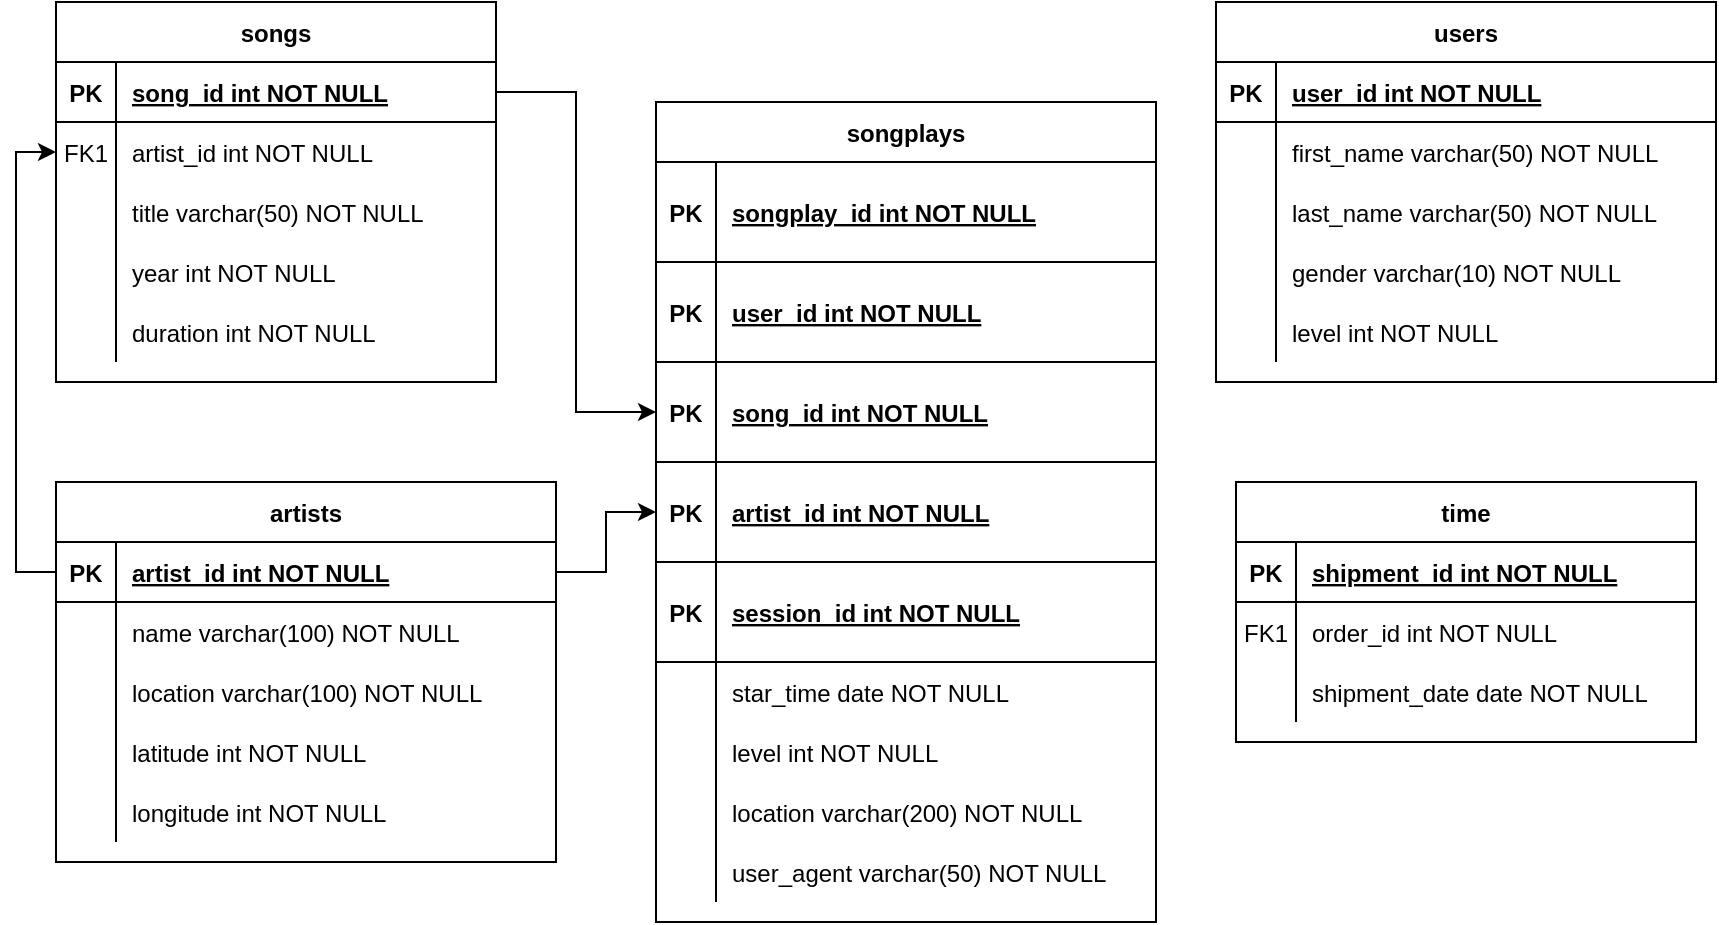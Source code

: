 <mxfile version="14.8.1" type="github">
  <diagram id="R2lEEEUBdFMjLlhIrx00" name="Page-1">
    <mxGraphModel dx="1718" dy="482" grid="1" gridSize="10" guides="1" tooltips="1" connect="1" arrows="1" fold="1" page="1" pageScale="1" pageWidth="850" pageHeight="1100" math="0" shadow="0" extFonts="Permanent Marker^https://fonts.googleapis.com/css?family=Permanent+Marker">
      <root>
        <mxCell id="0" />
        <mxCell id="1" parent="0" />
        <mxCell id="C-vyLk0tnHw3VtMMgP7b-2" value="songplays" style="shape=table;startSize=30;container=1;collapsible=1;childLayout=tableLayout;fixedRows=1;rowLines=0;fontStyle=1;align=center;resizeLast=1;" parent="1" vertex="1">
          <mxGeometry x="310" y="70" width="250" height="410" as="geometry" />
        </mxCell>
        <mxCell id="C-vyLk0tnHw3VtMMgP7b-3" value="" style="shape=partialRectangle;collapsible=0;dropTarget=0;pointerEvents=0;fillColor=none;points=[[0,0.5],[1,0.5]];portConstraint=eastwest;top=0;left=0;right=0;bottom=1;" parent="C-vyLk0tnHw3VtMMgP7b-2" vertex="1">
          <mxGeometry y="30" width="250" height="50" as="geometry" />
        </mxCell>
        <mxCell id="C-vyLk0tnHw3VtMMgP7b-4" value="PK" style="shape=partialRectangle;overflow=hidden;connectable=0;fillColor=none;top=0;left=0;bottom=0;right=0;fontStyle=1;" parent="C-vyLk0tnHw3VtMMgP7b-3" vertex="1">
          <mxGeometry width="30" height="50" as="geometry" />
        </mxCell>
        <mxCell id="C-vyLk0tnHw3VtMMgP7b-5" value="songplay_id int NOT NULL " style="shape=partialRectangle;overflow=hidden;connectable=0;fillColor=none;top=0;left=0;bottom=0;right=0;align=left;spacingLeft=6;fontStyle=5;" parent="C-vyLk0tnHw3VtMMgP7b-3" vertex="1">
          <mxGeometry x="30" width="220" height="50" as="geometry" />
        </mxCell>
        <mxCell id="Q3XUmXr7-P7qxbXvCSI5-62" value="" style="shape=partialRectangle;collapsible=0;dropTarget=0;pointerEvents=0;fillColor=none;points=[[0,0.5],[1,0.5]];portConstraint=eastwest;top=0;left=0;right=0;bottom=1;" vertex="1" parent="C-vyLk0tnHw3VtMMgP7b-2">
          <mxGeometry y="80" width="250" height="50" as="geometry" />
        </mxCell>
        <mxCell id="Q3XUmXr7-P7qxbXvCSI5-63" value="PK" style="shape=partialRectangle;overflow=hidden;connectable=0;fillColor=none;top=0;left=0;bottom=0;right=0;fontStyle=1;" vertex="1" parent="Q3XUmXr7-P7qxbXvCSI5-62">
          <mxGeometry width="30" height="50" as="geometry" />
        </mxCell>
        <mxCell id="Q3XUmXr7-P7qxbXvCSI5-64" value="user_id int NOT NULL " style="shape=partialRectangle;overflow=hidden;connectable=0;fillColor=none;top=0;left=0;bottom=0;right=0;align=left;spacingLeft=6;fontStyle=5;" vertex="1" parent="Q3XUmXr7-P7qxbXvCSI5-62">
          <mxGeometry x="30" width="220" height="50" as="geometry" />
        </mxCell>
        <mxCell id="Q3XUmXr7-P7qxbXvCSI5-59" value="" style="shape=partialRectangle;collapsible=0;dropTarget=0;pointerEvents=0;fillColor=none;points=[[0,0.5],[1,0.5]];portConstraint=eastwest;top=0;left=0;right=0;bottom=1;" vertex="1" parent="C-vyLk0tnHw3VtMMgP7b-2">
          <mxGeometry y="130" width="250" height="50" as="geometry" />
        </mxCell>
        <mxCell id="Q3XUmXr7-P7qxbXvCSI5-60" value="PK" style="shape=partialRectangle;overflow=hidden;connectable=0;fillColor=none;top=0;left=0;bottom=0;right=0;fontStyle=1;" vertex="1" parent="Q3XUmXr7-P7qxbXvCSI5-59">
          <mxGeometry width="30" height="50" as="geometry" />
        </mxCell>
        <mxCell id="Q3XUmXr7-P7qxbXvCSI5-61" value="song_id int NOT NULL " style="shape=partialRectangle;overflow=hidden;connectable=0;fillColor=none;top=0;left=0;bottom=0;right=0;align=left;spacingLeft=6;fontStyle=5;" vertex="1" parent="Q3XUmXr7-P7qxbXvCSI5-59">
          <mxGeometry x="30" width="220" height="50" as="geometry" />
        </mxCell>
        <mxCell id="Q3XUmXr7-P7qxbXvCSI5-56" value="" style="shape=partialRectangle;collapsible=0;dropTarget=0;pointerEvents=0;fillColor=none;points=[[0,0.5],[1,0.5]];portConstraint=eastwest;top=0;left=0;right=0;bottom=1;" vertex="1" parent="C-vyLk0tnHw3VtMMgP7b-2">
          <mxGeometry y="180" width="250" height="50" as="geometry" />
        </mxCell>
        <mxCell id="Q3XUmXr7-P7qxbXvCSI5-57" value="PK" style="shape=partialRectangle;overflow=hidden;connectable=0;fillColor=none;top=0;left=0;bottom=0;right=0;fontStyle=1;" vertex="1" parent="Q3XUmXr7-P7qxbXvCSI5-56">
          <mxGeometry width="30" height="50" as="geometry" />
        </mxCell>
        <mxCell id="Q3XUmXr7-P7qxbXvCSI5-58" value="artist_id int NOT NULL " style="shape=partialRectangle;overflow=hidden;connectable=0;fillColor=none;top=0;left=0;bottom=0;right=0;align=left;spacingLeft=6;fontStyle=5;" vertex="1" parent="Q3XUmXr7-P7qxbXvCSI5-56">
          <mxGeometry x="30" width="220" height="50" as="geometry" />
        </mxCell>
        <mxCell id="Q3XUmXr7-P7qxbXvCSI5-53" value="" style="shape=partialRectangle;collapsible=0;dropTarget=0;pointerEvents=0;fillColor=none;points=[[0,0.5],[1,0.5]];portConstraint=eastwest;top=0;left=0;right=0;bottom=1;" vertex="1" parent="C-vyLk0tnHw3VtMMgP7b-2">
          <mxGeometry y="230" width="250" height="50" as="geometry" />
        </mxCell>
        <mxCell id="Q3XUmXr7-P7qxbXvCSI5-54" value="PK" style="shape=partialRectangle;overflow=hidden;connectable=0;fillColor=none;top=0;left=0;bottom=0;right=0;fontStyle=1;" vertex="1" parent="Q3XUmXr7-P7qxbXvCSI5-53">
          <mxGeometry width="30" height="50" as="geometry" />
        </mxCell>
        <mxCell id="Q3XUmXr7-P7qxbXvCSI5-55" value="session_id int NOT NULL " style="shape=partialRectangle;overflow=hidden;connectable=0;fillColor=none;top=0;left=0;bottom=0;right=0;align=left;spacingLeft=6;fontStyle=5;" vertex="1" parent="Q3XUmXr7-P7qxbXvCSI5-53">
          <mxGeometry x="30" width="220" height="50" as="geometry" />
        </mxCell>
        <mxCell id="C-vyLk0tnHw3VtMMgP7b-9" value="" style="shape=partialRectangle;collapsible=0;dropTarget=0;pointerEvents=0;fillColor=none;points=[[0,0.5],[1,0.5]];portConstraint=eastwest;top=0;left=0;right=0;bottom=0;" parent="C-vyLk0tnHw3VtMMgP7b-2" vertex="1">
          <mxGeometry y="280" width="250" height="30" as="geometry" />
        </mxCell>
        <mxCell id="C-vyLk0tnHw3VtMMgP7b-10" value="" style="shape=partialRectangle;overflow=hidden;connectable=0;fillColor=none;top=0;left=0;bottom=0;right=0;" parent="C-vyLk0tnHw3VtMMgP7b-9" vertex="1">
          <mxGeometry width="30" height="30" as="geometry" />
        </mxCell>
        <mxCell id="C-vyLk0tnHw3VtMMgP7b-11" value="star_time date NOT NULL" style="shape=partialRectangle;overflow=hidden;connectable=0;fillColor=none;top=0;left=0;bottom=0;right=0;align=left;spacingLeft=6;" parent="C-vyLk0tnHw3VtMMgP7b-9" vertex="1">
          <mxGeometry x="30" width="220" height="30" as="geometry" />
        </mxCell>
        <mxCell id="Q3XUmXr7-P7qxbXvCSI5-65" value="" style="shape=partialRectangle;collapsible=0;dropTarget=0;pointerEvents=0;fillColor=none;points=[[0,0.5],[1,0.5]];portConstraint=eastwest;top=0;left=0;right=0;bottom=0;" vertex="1" parent="C-vyLk0tnHw3VtMMgP7b-2">
          <mxGeometry y="310" width="250" height="30" as="geometry" />
        </mxCell>
        <mxCell id="Q3XUmXr7-P7qxbXvCSI5-66" value="" style="shape=partialRectangle;overflow=hidden;connectable=0;fillColor=none;top=0;left=0;bottom=0;right=0;" vertex="1" parent="Q3XUmXr7-P7qxbXvCSI5-65">
          <mxGeometry width="30" height="30" as="geometry" />
        </mxCell>
        <mxCell id="Q3XUmXr7-P7qxbXvCSI5-67" value="level int NOT NULL" style="shape=partialRectangle;overflow=hidden;connectable=0;fillColor=none;top=0;left=0;bottom=0;right=0;align=left;spacingLeft=6;" vertex="1" parent="Q3XUmXr7-P7qxbXvCSI5-65">
          <mxGeometry x="30" width="220" height="30" as="geometry" />
        </mxCell>
        <mxCell id="Q3XUmXr7-P7qxbXvCSI5-68" value="" style="shape=partialRectangle;collapsible=0;dropTarget=0;pointerEvents=0;fillColor=none;points=[[0,0.5],[1,0.5]];portConstraint=eastwest;top=0;left=0;right=0;bottom=0;" vertex="1" parent="C-vyLk0tnHw3VtMMgP7b-2">
          <mxGeometry y="340" width="250" height="30" as="geometry" />
        </mxCell>
        <mxCell id="Q3XUmXr7-P7qxbXvCSI5-69" value="" style="shape=partialRectangle;overflow=hidden;connectable=0;fillColor=none;top=0;left=0;bottom=0;right=0;" vertex="1" parent="Q3XUmXr7-P7qxbXvCSI5-68">
          <mxGeometry width="30" height="30" as="geometry" />
        </mxCell>
        <mxCell id="Q3XUmXr7-P7qxbXvCSI5-70" value="location varchar(200) NOT NULL" style="shape=partialRectangle;overflow=hidden;connectable=0;fillColor=none;top=0;left=0;bottom=0;right=0;align=left;spacingLeft=6;" vertex="1" parent="Q3XUmXr7-P7qxbXvCSI5-68">
          <mxGeometry x="30" width="220" height="30" as="geometry" />
        </mxCell>
        <mxCell id="Q3XUmXr7-P7qxbXvCSI5-71" value="" style="shape=partialRectangle;collapsible=0;dropTarget=0;pointerEvents=0;fillColor=none;points=[[0,0.5],[1,0.5]];portConstraint=eastwest;top=0;left=0;right=0;bottom=0;" vertex="1" parent="C-vyLk0tnHw3VtMMgP7b-2">
          <mxGeometry y="370" width="250" height="30" as="geometry" />
        </mxCell>
        <mxCell id="Q3XUmXr7-P7qxbXvCSI5-72" value="" style="shape=partialRectangle;overflow=hidden;connectable=0;fillColor=none;top=0;left=0;bottom=0;right=0;" vertex="1" parent="Q3XUmXr7-P7qxbXvCSI5-71">
          <mxGeometry width="30" height="30" as="geometry" />
        </mxCell>
        <mxCell id="Q3XUmXr7-P7qxbXvCSI5-73" value="user_agent varchar(50) NOT NULL" style="shape=partialRectangle;overflow=hidden;connectable=0;fillColor=none;top=0;left=0;bottom=0;right=0;align=left;spacingLeft=6;" vertex="1" parent="Q3XUmXr7-P7qxbXvCSI5-71">
          <mxGeometry x="30" width="220" height="30" as="geometry" />
        </mxCell>
        <mxCell id="C-vyLk0tnHw3VtMMgP7b-13" value="songs" style="shape=table;startSize=30;container=1;collapsible=1;childLayout=tableLayout;fixedRows=1;rowLines=0;fontStyle=1;align=center;resizeLast=1;" parent="1" vertex="1">
          <mxGeometry x="10" y="20" width="220" height="190" as="geometry" />
        </mxCell>
        <mxCell id="C-vyLk0tnHw3VtMMgP7b-14" value="" style="shape=partialRectangle;collapsible=0;dropTarget=0;pointerEvents=0;fillColor=none;points=[[0,0.5],[1,0.5]];portConstraint=eastwest;top=0;left=0;right=0;bottom=1;" parent="C-vyLk0tnHw3VtMMgP7b-13" vertex="1">
          <mxGeometry y="30" width="220" height="30" as="geometry" />
        </mxCell>
        <mxCell id="C-vyLk0tnHw3VtMMgP7b-15" value="PK" style="shape=partialRectangle;overflow=hidden;connectable=0;fillColor=none;top=0;left=0;bottom=0;right=0;fontStyle=1;" parent="C-vyLk0tnHw3VtMMgP7b-14" vertex="1">
          <mxGeometry width="30" height="30" as="geometry" />
        </mxCell>
        <mxCell id="C-vyLk0tnHw3VtMMgP7b-16" value="song_id int NOT NULL " style="shape=partialRectangle;overflow=hidden;connectable=0;fillColor=none;top=0;left=0;bottom=0;right=0;align=left;spacingLeft=6;fontStyle=5;" parent="C-vyLk0tnHw3VtMMgP7b-14" vertex="1">
          <mxGeometry x="30" width="190" height="30" as="geometry" />
        </mxCell>
        <mxCell id="C-vyLk0tnHw3VtMMgP7b-17" value="" style="shape=partialRectangle;collapsible=0;dropTarget=0;pointerEvents=0;fillColor=none;points=[[0,0.5],[1,0.5]];portConstraint=eastwest;top=0;left=0;right=0;bottom=0;" parent="C-vyLk0tnHw3VtMMgP7b-13" vertex="1">
          <mxGeometry y="60" width="220" height="30" as="geometry" />
        </mxCell>
        <mxCell id="C-vyLk0tnHw3VtMMgP7b-18" value="FK1" style="shape=partialRectangle;overflow=hidden;connectable=0;fillColor=none;top=0;left=0;bottom=0;right=0;" parent="C-vyLk0tnHw3VtMMgP7b-17" vertex="1">
          <mxGeometry width="30" height="30" as="geometry" />
        </mxCell>
        <mxCell id="C-vyLk0tnHw3VtMMgP7b-19" value="artist_id int NOT NULL" style="shape=partialRectangle;overflow=hidden;connectable=0;fillColor=none;top=0;left=0;bottom=0;right=0;align=left;spacingLeft=6;" parent="C-vyLk0tnHw3VtMMgP7b-17" vertex="1">
          <mxGeometry x="30" width="190" height="30" as="geometry" />
        </mxCell>
        <mxCell id="C-vyLk0tnHw3VtMMgP7b-20" value="" style="shape=partialRectangle;collapsible=0;dropTarget=0;pointerEvents=0;fillColor=none;points=[[0,0.5],[1,0.5]];portConstraint=eastwest;top=0;left=0;right=0;bottom=0;" parent="C-vyLk0tnHw3VtMMgP7b-13" vertex="1">
          <mxGeometry y="90" width="220" height="30" as="geometry" />
        </mxCell>
        <mxCell id="C-vyLk0tnHw3VtMMgP7b-21" value="" style="shape=partialRectangle;overflow=hidden;connectable=0;fillColor=none;top=0;left=0;bottom=0;right=0;" parent="C-vyLk0tnHw3VtMMgP7b-20" vertex="1">
          <mxGeometry width="30" height="30" as="geometry" />
        </mxCell>
        <mxCell id="C-vyLk0tnHw3VtMMgP7b-22" value="title varchar(50) NOT NULL" style="shape=partialRectangle;overflow=hidden;connectable=0;fillColor=none;top=0;left=0;bottom=0;right=0;align=left;spacingLeft=6;" parent="C-vyLk0tnHw3VtMMgP7b-20" vertex="1">
          <mxGeometry x="30" width="190" height="30" as="geometry" />
        </mxCell>
        <mxCell id="Q3XUmXr7-P7qxbXvCSI5-75" value="" style="shape=partialRectangle;collapsible=0;dropTarget=0;pointerEvents=0;fillColor=none;points=[[0,0.5],[1,0.5]];portConstraint=eastwest;top=0;left=0;right=0;bottom=0;" vertex="1" parent="C-vyLk0tnHw3VtMMgP7b-13">
          <mxGeometry y="120" width="220" height="30" as="geometry" />
        </mxCell>
        <mxCell id="Q3XUmXr7-P7qxbXvCSI5-76" value="" style="shape=partialRectangle;overflow=hidden;connectable=0;fillColor=none;top=0;left=0;bottom=0;right=0;" vertex="1" parent="Q3XUmXr7-P7qxbXvCSI5-75">
          <mxGeometry width="30" height="30" as="geometry" />
        </mxCell>
        <mxCell id="Q3XUmXr7-P7qxbXvCSI5-77" value="year int NOT NULL" style="shape=partialRectangle;overflow=hidden;connectable=0;fillColor=none;top=0;left=0;bottom=0;right=0;align=left;spacingLeft=6;" vertex="1" parent="Q3XUmXr7-P7qxbXvCSI5-75">
          <mxGeometry x="30" width="190" height="30" as="geometry" />
        </mxCell>
        <mxCell id="Q3XUmXr7-P7qxbXvCSI5-78" value="" style="shape=partialRectangle;collapsible=0;dropTarget=0;pointerEvents=0;fillColor=none;points=[[0,0.5],[1,0.5]];portConstraint=eastwest;top=0;left=0;right=0;bottom=0;" vertex="1" parent="C-vyLk0tnHw3VtMMgP7b-13">
          <mxGeometry y="150" width="220" height="30" as="geometry" />
        </mxCell>
        <mxCell id="Q3XUmXr7-P7qxbXvCSI5-79" value="" style="shape=partialRectangle;overflow=hidden;connectable=0;fillColor=none;top=0;left=0;bottom=0;right=0;" vertex="1" parent="Q3XUmXr7-P7qxbXvCSI5-78">
          <mxGeometry width="30" height="30" as="geometry" />
        </mxCell>
        <mxCell id="Q3XUmXr7-P7qxbXvCSI5-80" value="duration int NOT NULL" style="shape=partialRectangle;overflow=hidden;connectable=0;fillColor=none;top=0;left=0;bottom=0;right=0;align=left;spacingLeft=6;" vertex="1" parent="Q3XUmXr7-P7qxbXvCSI5-78">
          <mxGeometry x="30" width="190" height="30" as="geometry" />
        </mxCell>
        <mxCell id="C-vyLk0tnHw3VtMMgP7b-23" value="users" style="shape=table;startSize=30;container=1;collapsible=1;childLayout=tableLayout;fixedRows=1;rowLines=0;fontStyle=1;align=center;resizeLast=1;" parent="1" vertex="1">
          <mxGeometry x="590" y="20" width="250" height="190" as="geometry" />
        </mxCell>
        <mxCell id="C-vyLk0tnHw3VtMMgP7b-24" value="" style="shape=partialRectangle;collapsible=0;dropTarget=0;pointerEvents=0;fillColor=none;points=[[0,0.5],[1,0.5]];portConstraint=eastwest;top=0;left=0;right=0;bottom=1;" parent="C-vyLk0tnHw3VtMMgP7b-23" vertex="1">
          <mxGeometry y="30" width="250" height="30" as="geometry" />
        </mxCell>
        <mxCell id="C-vyLk0tnHw3VtMMgP7b-25" value="PK" style="shape=partialRectangle;overflow=hidden;connectable=0;fillColor=none;top=0;left=0;bottom=0;right=0;fontStyle=1;" parent="C-vyLk0tnHw3VtMMgP7b-24" vertex="1">
          <mxGeometry width="30" height="30" as="geometry" />
        </mxCell>
        <mxCell id="C-vyLk0tnHw3VtMMgP7b-26" value="user_id int NOT NULL " style="shape=partialRectangle;overflow=hidden;connectable=0;fillColor=none;top=0;left=0;bottom=0;right=0;align=left;spacingLeft=6;fontStyle=5;" parent="C-vyLk0tnHw3VtMMgP7b-24" vertex="1">
          <mxGeometry x="30" width="220" height="30" as="geometry" />
        </mxCell>
        <mxCell id="C-vyLk0tnHw3VtMMgP7b-27" value="" style="shape=partialRectangle;collapsible=0;dropTarget=0;pointerEvents=0;fillColor=none;points=[[0,0.5],[1,0.5]];portConstraint=eastwest;top=0;left=0;right=0;bottom=0;" parent="C-vyLk0tnHw3VtMMgP7b-23" vertex="1">
          <mxGeometry y="60" width="250" height="30" as="geometry" />
        </mxCell>
        <mxCell id="C-vyLk0tnHw3VtMMgP7b-28" value="" style="shape=partialRectangle;overflow=hidden;connectable=0;fillColor=none;top=0;left=0;bottom=0;right=0;" parent="C-vyLk0tnHw3VtMMgP7b-27" vertex="1">
          <mxGeometry width="30" height="30" as="geometry" />
        </mxCell>
        <mxCell id="C-vyLk0tnHw3VtMMgP7b-29" value="first_name varchar(50) NOT NULL" style="shape=partialRectangle;overflow=hidden;connectable=0;fillColor=none;top=0;left=0;bottom=0;right=0;align=left;spacingLeft=6;" parent="C-vyLk0tnHw3VtMMgP7b-27" vertex="1">
          <mxGeometry x="30" width="220" height="30" as="geometry" />
        </mxCell>
        <mxCell id="Q3XUmXr7-P7qxbXvCSI5-89" value="" style="shape=partialRectangle;collapsible=0;dropTarget=0;pointerEvents=0;fillColor=none;points=[[0,0.5],[1,0.5]];portConstraint=eastwest;top=0;left=0;right=0;bottom=0;" vertex="1" parent="C-vyLk0tnHw3VtMMgP7b-23">
          <mxGeometry y="90" width="250" height="30" as="geometry" />
        </mxCell>
        <mxCell id="Q3XUmXr7-P7qxbXvCSI5-90" value="" style="shape=partialRectangle;overflow=hidden;connectable=0;fillColor=none;top=0;left=0;bottom=0;right=0;" vertex="1" parent="Q3XUmXr7-P7qxbXvCSI5-89">
          <mxGeometry width="30" height="30" as="geometry" />
        </mxCell>
        <mxCell id="Q3XUmXr7-P7qxbXvCSI5-91" value="last_name varchar(50) NOT NULL" style="shape=partialRectangle;overflow=hidden;connectable=0;fillColor=none;top=0;left=0;bottom=0;right=0;align=left;spacingLeft=6;" vertex="1" parent="Q3XUmXr7-P7qxbXvCSI5-89">
          <mxGeometry x="30" width="220" height="30" as="geometry" />
        </mxCell>
        <mxCell id="Q3XUmXr7-P7qxbXvCSI5-92" value="" style="shape=partialRectangle;collapsible=0;dropTarget=0;pointerEvents=0;fillColor=none;points=[[0,0.5],[1,0.5]];portConstraint=eastwest;top=0;left=0;right=0;bottom=0;" vertex="1" parent="C-vyLk0tnHw3VtMMgP7b-23">
          <mxGeometry y="120" width="250" height="30" as="geometry" />
        </mxCell>
        <mxCell id="Q3XUmXr7-P7qxbXvCSI5-93" value="" style="shape=partialRectangle;overflow=hidden;connectable=0;fillColor=none;top=0;left=0;bottom=0;right=0;" vertex="1" parent="Q3XUmXr7-P7qxbXvCSI5-92">
          <mxGeometry width="30" height="30" as="geometry" />
        </mxCell>
        <mxCell id="Q3XUmXr7-P7qxbXvCSI5-94" value="gender varchar(10) NOT NULL" style="shape=partialRectangle;overflow=hidden;connectable=0;fillColor=none;top=0;left=0;bottom=0;right=0;align=left;spacingLeft=6;" vertex="1" parent="Q3XUmXr7-P7qxbXvCSI5-92">
          <mxGeometry x="30" width="220" height="30" as="geometry" />
        </mxCell>
        <mxCell id="Q3XUmXr7-P7qxbXvCSI5-95" value="" style="shape=partialRectangle;collapsible=0;dropTarget=0;pointerEvents=0;fillColor=none;points=[[0,0.5],[1,0.5]];portConstraint=eastwest;top=0;left=0;right=0;bottom=0;" vertex="1" parent="C-vyLk0tnHw3VtMMgP7b-23">
          <mxGeometry y="150" width="250" height="30" as="geometry" />
        </mxCell>
        <mxCell id="Q3XUmXr7-P7qxbXvCSI5-96" value="" style="shape=partialRectangle;overflow=hidden;connectable=0;fillColor=none;top=0;left=0;bottom=0;right=0;" vertex="1" parent="Q3XUmXr7-P7qxbXvCSI5-95">
          <mxGeometry width="30" height="30" as="geometry" />
        </mxCell>
        <mxCell id="Q3XUmXr7-P7qxbXvCSI5-97" value="level int NOT NULL" style="shape=partialRectangle;overflow=hidden;connectable=0;fillColor=none;top=0;left=0;bottom=0;right=0;align=left;spacingLeft=6;" vertex="1" parent="Q3XUmXr7-P7qxbXvCSI5-95">
          <mxGeometry x="30" width="220" height="30" as="geometry" />
        </mxCell>
        <mxCell id="Q3XUmXr7-P7qxbXvCSI5-1" value="artists" style="shape=table;startSize=30;container=1;collapsible=1;childLayout=tableLayout;fixedRows=1;rowLines=0;fontStyle=1;align=center;resizeLast=1;" vertex="1" parent="1">
          <mxGeometry x="10" y="260" width="250" height="190" as="geometry" />
        </mxCell>
        <mxCell id="Q3XUmXr7-P7qxbXvCSI5-2" value="" style="shape=partialRectangle;collapsible=0;dropTarget=0;pointerEvents=0;fillColor=none;points=[[0,0.5],[1,0.5]];portConstraint=eastwest;top=0;left=0;right=0;bottom=1;" vertex="1" parent="Q3XUmXr7-P7qxbXvCSI5-1">
          <mxGeometry y="30" width="250" height="30" as="geometry" />
        </mxCell>
        <mxCell id="Q3XUmXr7-P7qxbXvCSI5-3" value="PK" style="shape=partialRectangle;overflow=hidden;connectable=0;fillColor=none;top=0;left=0;bottom=0;right=0;fontStyle=1;" vertex="1" parent="Q3XUmXr7-P7qxbXvCSI5-2">
          <mxGeometry width="30" height="30" as="geometry" />
        </mxCell>
        <mxCell id="Q3XUmXr7-P7qxbXvCSI5-4" value="artist_id int NOT NULL " style="shape=partialRectangle;overflow=hidden;connectable=0;fillColor=none;top=0;left=0;bottom=0;right=0;align=left;spacingLeft=6;fontStyle=5;" vertex="1" parent="Q3XUmXr7-P7qxbXvCSI5-2">
          <mxGeometry x="30" width="220" height="30" as="geometry" />
        </mxCell>
        <mxCell id="Q3XUmXr7-P7qxbXvCSI5-5" value="" style="shape=partialRectangle;collapsible=0;dropTarget=0;pointerEvents=0;fillColor=none;points=[[0,0.5],[1,0.5]];portConstraint=eastwest;top=0;left=0;right=0;bottom=0;" vertex="1" parent="Q3XUmXr7-P7qxbXvCSI5-1">
          <mxGeometry y="60" width="250" height="30" as="geometry" />
        </mxCell>
        <mxCell id="Q3XUmXr7-P7qxbXvCSI5-6" value="" style="shape=partialRectangle;overflow=hidden;connectable=0;fillColor=none;top=0;left=0;bottom=0;right=0;" vertex="1" parent="Q3XUmXr7-P7qxbXvCSI5-5">
          <mxGeometry width="30" height="30" as="geometry" />
        </mxCell>
        <mxCell id="Q3XUmXr7-P7qxbXvCSI5-7" value="name varchar(100) NOT NULL" style="shape=partialRectangle;overflow=hidden;connectable=0;fillColor=none;top=0;left=0;bottom=0;right=0;align=left;spacingLeft=6;" vertex="1" parent="Q3XUmXr7-P7qxbXvCSI5-5">
          <mxGeometry x="30" width="220" height="30" as="geometry" />
        </mxCell>
        <mxCell id="Q3XUmXr7-P7qxbXvCSI5-8" value="" style="shape=partialRectangle;collapsible=0;dropTarget=0;pointerEvents=0;fillColor=none;points=[[0,0.5],[1,0.5]];portConstraint=eastwest;top=0;left=0;right=0;bottom=0;" vertex="1" parent="Q3XUmXr7-P7qxbXvCSI5-1">
          <mxGeometry y="90" width="250" height="30" as="geometry" />
        </mxCell>
        <mxCell id="Q3XUmXr7-P7qxbXvCSI5-9" value="" style="shape=partialRectangle;overflow=hidden;connectable=0;fillColor=none;top=0;left=0;bottom=0;right=0;" vertex="1" parent="Q3XUmXr7-P7qxbXvCSI5-8">
          <mxGeometry width="30" height="30" as="geometry" />
        </mxCell>
        <mxCell id="Q3XUmXr7-P7qxbXvCSI5-10" value="location varchar(100) NOT NULL" style="shape=partialRectangle;overflow=hidden;connectable=0;fillColor=none;top=0;left=0;bottom=0;right=0;align=left;spacingLeft=6;" vertex="1" parent="Q3XUmXr7-P7qxbXvCSI5-8">
          <mxGeometry x="30" width="220" height="30" as="geometry" />
        </mxCell>
        <mxCell id="Q3XUmXr7-P7qxbXvCSI5-81" value="" style="shape=partialRectangle;collapsible=0;dropTarget=0;pointerEvents=0;fillColor=none;points=[[0,0.5],[1,0.5]];portConstraint=eastwest;top=0;left=0;right=0;bottom=0;" vertex="1" parent="Q3XUmXr7-P7qxbXvCSI5-1">
          <mxGeometry y="120" width="250" height="30" as="geometry" />
        </mxCell>
        <mxCell id="Q3XUmXr7-P7qxbXvCSI5-82" value="" style="shape=partialRectangle;overflow=hidden;connectable=0;fillColor=none;top=0;left=0;bottom=0;right=0;" vertex="1" parent="Q3XUmXr7-P7qxbXvCSI5-81">
          <mxGeometry width="30" height="30" as="geometry" />
        </mxCell>
        <mxCell id="Q3XUmXr7-P7qxbXvCSI5-83" value="latitude int NOT NULL" style="shape=partialRectangle;overflow=hidden;connectable=0;fillColor=none;top=0;left=0;bottom=0;right=0;align=left;spacingLeft=6;" vertex="1" parent="Q3XUmXr7-P7qxbXvCSI5-81">
          <mxGeometry x="30" width="220" height="30" as="geometry" />
        </mxCell>
        <mxCell id="Q3XUmXr7-P7qxbXvCSI5-84" value="" style="shape=partialRectangle;collapsible=0;dropTarget=0;pointerEvents=0;fillColor=none;points=[[0,0.5],[1,0.5]];portConstraint=eastwest;top=0;left=0;right=0;bottom=0;" vertex="1" parent="Q3XUmXr7-P7qxbXvCSI5-1">
          <mxGeometry y="150" width="250" height="30" as="geometry" />
        </mxCell>
        <mxCell id="Q3XUmXr7-P7qxbXvCSI5-85" value="" style="shape=partialRectangle;overflow=hidden;connectable=0;fillColor=none;top=0;left=0;bottom=0;right=0;" vertex="1" parent="Q3XUmXr7-P7qxbXvCSI5-84">
          <mxGeometry width="30" height="30" as="geometry" />
        </mxCell>
        <mxCell id="Q3XUmXr7-P7qxbXvCSI5-86" value="longitude int NOT NULL" style="shape=partialRectangle;overflow=hidden;connectable=0;fillColor=none;top=0;left=0;bottom=0;right=0;align=left;spacingLeft=6;" vertex="1" parent="Q3XUmXr7-P7qxbXvCSI5-84">
          <mxGeometry x="30" width="220" height="30" as="geometry" />
        </mxCell>
        <mxCell id="Q3XUmXr7-P7qxbXvCSI5-11" value="time" style="shape=table;startSize=30;container=1;collapsible=1;childLayout=tableLayout;fixedRows=1;rowLines=0;fontStyle=1;align=center;resizeLast=1;" vertex="1" parent="1">
          <mxGeometry x="600" y="260" width="230" height="130" as="geometry" />
        </mxCell>
        <mxCell id="Q3XUmXr7-P7qxbXvCSI5-12" value="" style="shape=partialRectangle;collapsible=0;dropTarget=0;pointerEvents=0;fillColor=none;points=[[0,0.5],[1,0.5]];portConstraint=eastwest;top=0;left=0;right=0;bottom=1;" vertex="1" parent="Q3XUmXr7-P7qxbXvCSI5-11">
          <mxGeometry y="30" width="230" height="30" as="geometry" />
        </mxCell>
        <mxCell id="Q3XUmXr7-P7qxbXvCSI5-13" value="PK" style="shape=partialRectangle;overflow=hidden;connectable=0;fillColor=none;top=0;left=0;bottom=0;right=0;fontStyle=1;" vertex="1" parent="Q3XUmXr7-P7qxbXvCSI5-12">
          <mxGeometry width="30" height="30" as="geometry" />
        </mxCell>
        <mxCell id="Q3XUmXr7-P7qxbXvCSI5-14" value="shipment_id int NOT NULL " style="shape=partialRectangle;overflow=hidden;connectable=0;fillColor=none;top=0;left=0;bottom=0;right=0;align=left;spacingLeft=6;fontStyle=5;" vertex="1" parent="Q3XUmXr7-P7qxbXvCSI5-12">
          <mxGeometry x="30" width="200" height="30" as="geometry" />
        </mxCell>
        <mxCell id="Q3XUmXr7-P7qxbXvCSI5-15" value="" style="shape=partialRectangle;collapsible=0;dropTarget=0;pointerEvents=0;fillColor=none;points=[[0,0.5],[1,0.5]];portConstraint=eastwest;top=0;left=0;right=0;bottom=0;" vertex="1" parent="Q3XUmXr7-P7qxbXvCSI5-11">
          <mxGeometry y="60" width="230" height="30" as="geometry" />
        </mxCell>
        <mxCell id="Q3XUmXr7-P7qxbXvCSI5-16" value="FK1" style="shape=partialRectangle;overflow=hidden;connectable=0;fillColor=none;top=0;left=0;bottom=0;right=0;" vertex="1" parent="Q3XUmXr7-P7qxbXvCSI5-15">
          <mxGeometry width="30" height="30" as="geometry" />
        </mxCell>
        <mxCell id="Q3XUmXr7-P7qxbXvCSI5-17" value="order_id int NOT NULL" style="shape=partialRectangle;overflow=hidden;connectable=0;fillColor=none;top=0;left=0;bottom=0;right=0;align=left;spacingLeft=6;" vertex="1" parent="Q3XUmXr7-P7qxbXvCSI5-15">
          <mxGeometry x="30" width="200" height="30" as="geometry" />
        </mxCell>
        <mxCell id="Q3XUmXr7-P7qxbXvCSI5-18" value="" style="shape=partialRectangle;collapsible=0;dropTarget=0;pointerEvents=0;fillColor=none;points=[[0,0.5],[1,0.5]];portConstraint=eastwest;top=0;left=0;right=0;bottom=0;" vertex="1" parent="Q3XUmXr7-P7qxbXvCSI5-11">
          <mxGeometry y="90" width="230" height="30" as="geometry" />
        </mxCell>
        <mxCell id="Q3XUmXr7-P7qxbXvCSI5-19" value="" style="shape=partialRectangle;overflow=hidden;connectable=0;fillColor=none;top=0;left=0;bottom=0;right=0;" vertex="1" parent="Q3XUmXr7-P7qxbXvCSI5-18">
          <mxGeometry width="30" height="30" as="geometry" />
        </mxCell>
        <mxCell id="Q3XUmXr7-P7qxbXvCSI5-20" value="shipment_date date NOT NULL" style="shape=partialRectangle;overflow=hidden;connectable=0;fillColor=none;top=0;left=0;bottom=0;right=0;align=left;spacingLeft=6;" vertex="1" parent="Q3XUmXr7-P7qxbXvCSI5-18">
          <mxGeometry x="30" width="200" height="30" as="geometry" />
        </mxCell>
        <mxCell id="Q3XUmXr7-P7qxbXvCSI5-74" style="edgeStyle=orthogonalEdgeStyle;rounded=0;orthogonalLoop=1;jettySize=auto;html=1;exitX=1;exitY=0.5;exitDx=0;exitDy=0;" edge="1" parent="1" source="C-vyLk0tnHw3VtMMgP7b-14" target="Q3XUmXr7-P7qxbXvCSI5-59">
          <mxGeometry relative="1" as="geometry" />
        </mxCell>
        <mxCell id="Q3XUmXr7-P7qxbXvCSI5-87" style="edgeStyle=orthogonalEdgeStyle;rounded=0;orthogonalLoop=1;jettySize=auto;html=1;exitX=1;exitY=0.5;exitDx=0;exitDy=0;" edge="1" parent="1" source="Q3XUmXr7-P7qxbXvCSI5-2" target="Q3XUmXr7-P7qxbXvCSI5-56">
          <mxGeometry relative="1" as="geometry" />
        </mxCell>
        <mxCell id="Q3XUmXr7-P7qxbXvCSI5-88" style="edgeStyle=orthogonalEdgeStyle;rounded=0;orthogonalLoop=1;jettySize=auto;html=1;exitX=0;exitY=0.5;exitDx=0;exitDy=0;entryX=0;entryY=0.5;entryDx=0;entryDy=0;" edge="1" parent="1" source="Q3XUmXr7-P7qxbXvCSI5-2" target="C-vyLk0tnHw3VtMMgP7b-17">
          <mxGeometry relative="1" as="geometry" />
        </mxCell>
      </root>
    </mxGraphModel>
  </diagram>
</mxfile>
